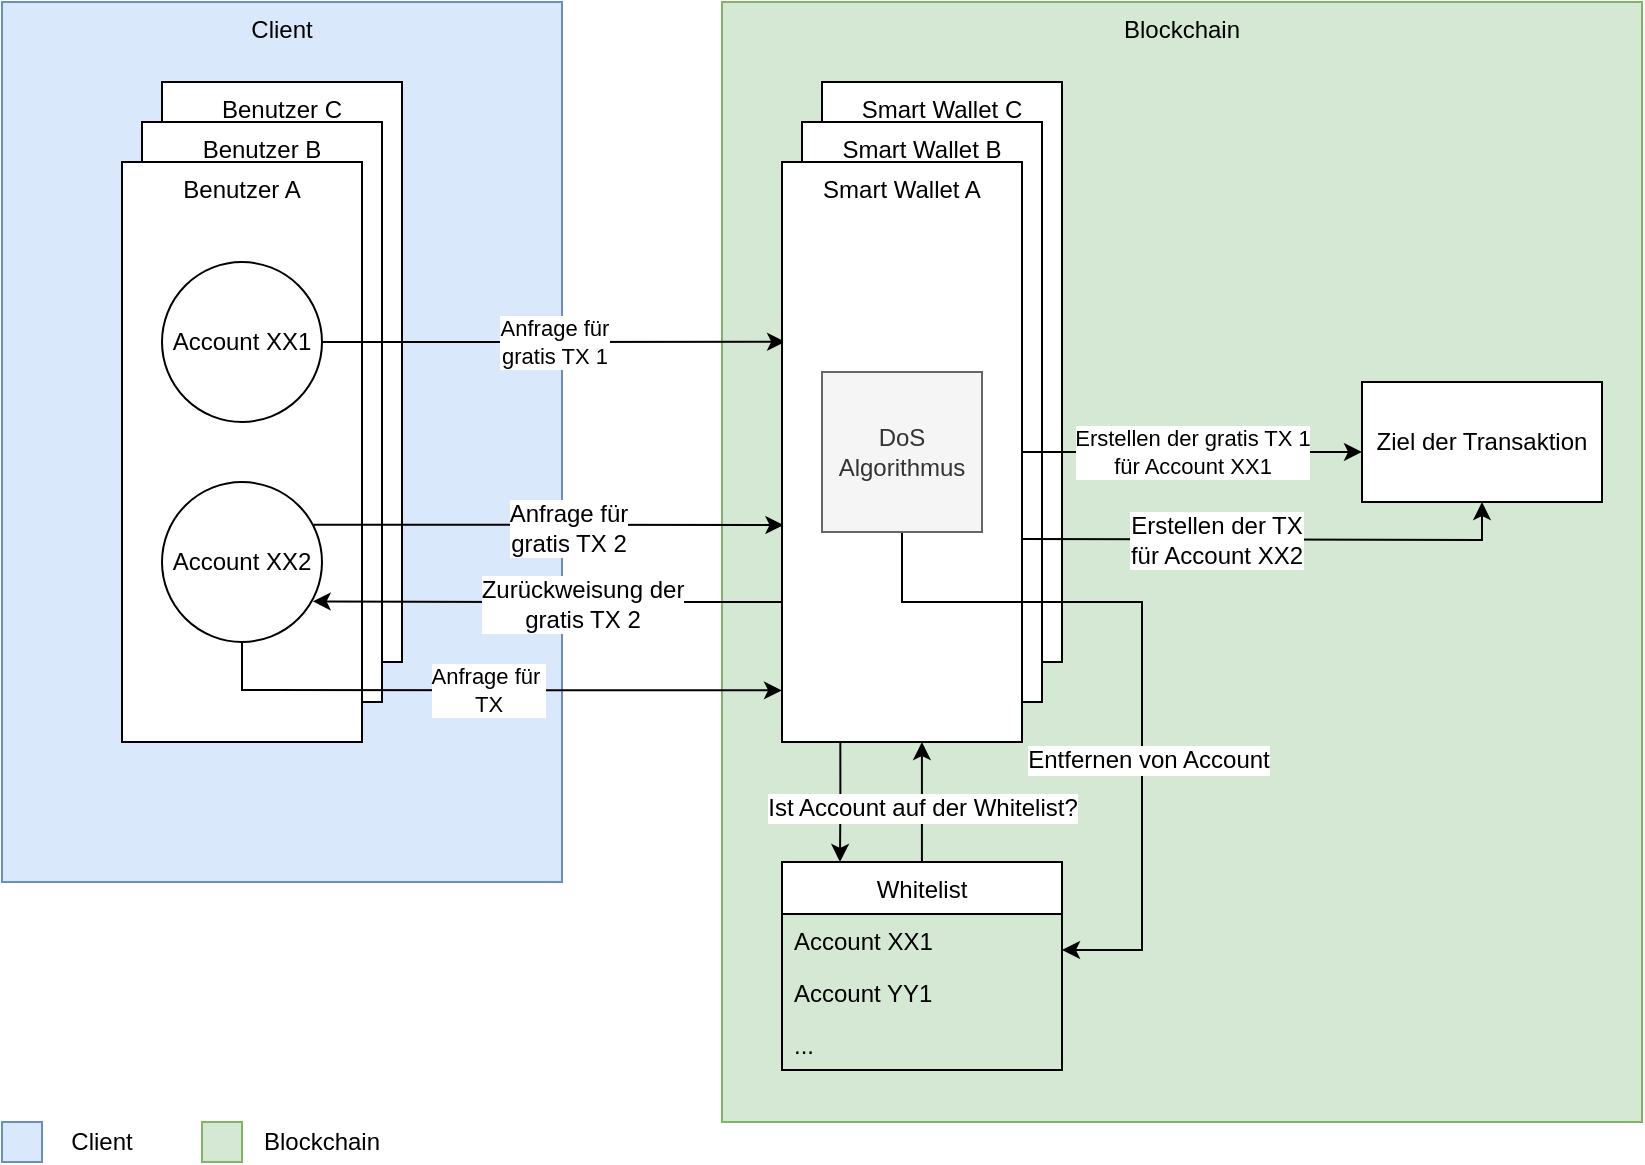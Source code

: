 <mxfile version="12.6.5" type="device"><diagram id="eRlU0-VNYcr6D54AzNCK" name="Page-1"><mxGraphModel dx="1086" dy="966" grid="1" gridSize="10" guides="1" tooltips="1" connect="1" arrows="1" fold="1" page="1" pageScale="1" pageWidth="827" pageHeight="1169" math="0" shadow="0"><root><mxCell id="0"/><mxCell id="1" parent="0"/><mxCell id="sGX3Wt8ce3nd_Lp0EVKf-2" value="Client" style="rounded=0;whiteSpace=wrap;html=1;verticalAlign=top;fillColor=#dae8fc;strokeColor=#6c8ebf;" parent="1" vertex="1"><mxGeometry x="40" y="40" width="280" height="440" as="geometry"/></mxCell><mxCell id="sGX3Wt8ce3nd_Lp0EVKf-8" value="Benutzer C" style="rounded=0;whiteSpace=wrap;html=1;verticalAlign=top;" parent="1" vertex="1"><mxGeometry x="120" y="80" width="120" height="290" as="geometry"/></mxCell><mxCell id="sGX3Wt8ce3nd_Lp0EVKf-3" value="Blockchain" style="rounded=0;whiteSpace=wrap;html=1;fillColor=#d5e8d4;strokeColor=#82b366;verticalAlign=top;" parent="1" vertex="1"><mxGeometry x="400" y="40" width="460" height="560" as="geometry"/></mxCell><mxCell id="sGX3Wt8ce3nd_Lp0EVKf-7" value="Benutzer B" style="rounded=0;whiteSpace=wrap;html=1;verticalAlign=top;" parent="1" vertex="1"><mxGeometry x="110" y="100" width="120" height="290" as="geometry"/></mxCell><mxCell id="sGX3Wt8ce3nd_Lp0EVKf-4" value="Benutzer A" style="rounded=0;whiteSpace=wrap;html=1;verticalAlign=top;" parent="1" vertex="1"><mxGeometry x="100" y="120" width="120" height="290" as="geometry"/></mxCell><mxCell id="sGX3Wt8ce3nd_Lp0EVKf-24" value="Anfrage für&lt;br&gt;gratis TX 1" style="edgeStyle=orthogonalEdgeStyle;rounded=0;orthogonalLoop=1;jettySize=auto;html=1;entryX=0.013;entryY=0.31;entryDx=0;entryDy=0;entryPerimeter=0;" parent="1" source="sGX3Wt8ce3nd_Lp0EVKf-5" target="sGX3Wt8ce3nd_Lp0EVKf-11" edge="1"><mxGeometry relative="1" as="geometry"/></mxCell><mxCell id="sGX3Wt8ce3nd_Lp0EVKf-5" value="Account XX1" style="ellipse;whiteSpace=wrap;html=1;aspect=fixed;" parent="1" vertex="1"><mxGeometry x="120" y="170" width="80" height="80" as="geometry"/></mxCell><mxCell id="sGX3Wt8ce3nd_Lp0EVKf-25" style="edgeStyle=orthogonalEdgeStyle;rounded=0;orthogonalLoop=1;jettySize=auto;html=1;exitX=0.946;exitY=0.267;exitDx=0;exitDy=0;exitPerimeter=0;entryX=0.006;entryY=0.626;entryDx=0;entryDy=0;entryPerimeter=0;" parent="1" source="sGX3Wt8ce3nd_Lp0EVKf-6" target="sGX3Wt8ce3nd_Lp0EVKf-11" edge="1"><mxGeometry relative="1" as="geometry"><Array as="points"/></mxGeometry></mxCell><mxCell id="sGX3Wt8ce3nd_Lp0EVKf-26" value="Anfrage für&lt;br&gt;gratis TX 2" style="text;html=1;align=center;verticalAlign=middle;resizable=0;points=[];labelBackgroundColor=#ffffff;" parent="sGX3Wt8ce3nd_Lp0EVKf-25" vertex="1" connectable="0"><mxGeometry x="0.081" y="-1" relative="1" as="geometry"><mxPoint as="offset"/></mxGeometry></mxCell><mxCell id="sGX3Wt8ce3nd_Lp0EVKf-6" value="Account XX2" style="ellipse;whiteSpace=wrap;html=1;aspect=fixed;" parent="1" vertex="1"><mxGeometry x="120" y="280" width="80" height="80" as="geometry"/></mxCell><mxCell id="sGX3Wt8ce3nd_Lp0EVKf-9" value="Smart Wallet C" style="rounded=0;whiteSpace=wrap;html=1;verticalAlign=top;" parent="1" vertex="1"><mxGeometry x="450" y="80" width="120" height="290" as="geometry"/></mxCell><mxCell id="sGX3Wt8ce3nd_Lp0EVKf-10" value="Smart Wallet B" style="rounded=0;whiteSpace=wrap;html=1;verticalAlign=top;" parent="1" vertex="1"><mxGeometry x="440" y="100" width="120" height="290" as="geometry"/></mxCell><mxCell id="sGX3Wt8ce3nd_Lp0EVKf-19" style="edgeStyle=orthogonalEdgeStyle;rounded=0;orthogonalLoop=1;jettySize=auto;html=1;exitX=0.243;exitY=0.999;exitDx=0;exitDy=0;exitPerimeter=0;" parent="1" source="sGX3Wt8ce3nd_Lp0EVKf-11" edge="1"><mxGeometry relative="1" as="geometry"><mxPoint x="459" y="470" as="targetPoint"/></mxGeometry></mxCell><mxCell id="sGX3Wt8ce3nd_Lp0EVKf-22" value="Erstellen der gratis TX 1&lt;br&gt;für Account XX1" style="edgeStyle=orthogonalEdgeStyle;rounded=0;orthogonalLoop=1;jettySize=auto;html=1;entryX=0;entryY=0.583;entryDx=0;entryDy=0;entryPerimeter=0;" parent="1" source="sGX3Wt8ce3nd_Lp0EVKf-11" target="sGX3Wt8ce3nd_Lp0EVKf-13" edge="1"><mxGeometry relative="1" as="geometry"/></mxCell><mxCell id="sGX3Wt8ce3nd_Lp0EVKf-27" style="edgeStyle=orthogonalEdgeStyle;rounded=0;orthogonalLoop=1;jettySize=auto;html=1;entryX=0.942;entryY=0.746;entryDx=0;entryDy=0;entryPerimeter=0;exitX=0.008;exitY=0.797;exitDx=0;exitDy=0;exitPerimeter=0;" parent="1" source="sGX3Wt8ce3nd_Lp0EVKf-11" target="sGX3Wt8ce3nd_Lp0EVKf-6" edge="1"><mxGeometry relative="1" as="geometry"><Array as="points"><mxPoint x="431" y="340"/><mxPoint x="315" y="340"/></Array></mxGeometry></mxCell><mxCell id="sGX3Wt8ce3nd_Lp0EVKf-28" value="Zurückweisung der &lt;br&gt;gratis TX 2" style="text;html=1;align=center;verticalAlign=middle;resizable=0;points=[];labelBackgroundColor=#ffffff;" parent="sGX3Wt8ce3nd_Lp0EVKf-27" vertex="1" connectable="0"><mxGeometry x="0.102" y="1" relative="1" as="geometry"><mxPoint x="24.06" as="offset"/></mxGeometry></mxCell><mxCell id="sGX3Wt8ce3nd_Lp0EVKf-11" value="Smart Wallet A" style="rounded=0;whiteSpace=wrap;html=1;verticalAlign=top;" parent="1" vertex="1"><mxGeometry x="430" y="120" width="120" height="290" as="geometry"/></mxCell><mxCell id="sGX3Wt8ce3nd_Lp0EVKf-29" style="edgeStyle=orthogonalEdgeStyle;rounded=0;orthogonalLoop=1;jettySize=auto;html=1;" parent="1" source="sGX3Wt8ce3nd_Lp0EVKf-12" target="sGX3Wt8ce3nd_Lp0EVKf-16" edge="1"><mxGeometry relative="1" as="geometry"><Array as="points"><mxPoint x="490" y="340"/><mxPoint x="610" y="340"/><mxPoint x="610" y="514"/></Array></mxGeometry></mxCell><mxCell id="sGX3Wt8ce3nd_Lp0EVKf-30" value="Entfernen von Account" style="text;html=1;align=center;verticalAlign=middle;resizable=0;points=[];labelBackgroundColor=#ffffff;" parent="sGX3Wt8ce3nd_Lp0EVKf-29" vertex="1" connectable="0"><mxGeometry x="0.268" y="3" relative="1" as="geometry"><mxPoint as="offset"/></mxGeometry></mxCell><mxCell id="sGX3Wt8ce3nd_Lp0EVKf-12" value="DoS&lt;br&gt;Algorithmus" style="whiteSpace=wrap;html=1;aspect=fixed;fillColor=#f5f5f5;strokeColor=#666666;fontColor=#333333;" parent="1" vertex="1"><mxGeometry x="450" y="225" width="80" height="80" as="geometry"/></mxCell><mxCell id="sGX3Wt8ce3nd_Lp0EVKf-13" value="Ziel der Transaktion" style="rounded=0;whiteSpace=wrap;html=1;" parent="1" vertex="1"><mxGeometry x="720" y="230" width="120" height="60" as="geometry"/></mxCell><mxCell id="sGX3Wt8ce3nd_Lp0EVKf-20" style="edgeStyle=orthogonalEdgeStyle;rounded=0;orthogonalLoop=1;jettySize=auto;html=1;entryX=0.583;entryY=1;entryDx=0;entryDy=0;entryPerimeter=0;" parent="1" source="sGX3Wt8ce3nd_Lp0EVKf-14" target="sGX3Wt8ce3nd_Lp0EVKf-11" edge="1"><mxGeometry relative="1" as="geometry"/></mxCell><mxCell id="sGX3Wt8ce3nd_Lp0EVKf-21" value="Ist Account auf der Whitelist?" style="text;html=1;align=center;verticalAlign=middle;resizable=0;points=[];labelBackgroundColor=#ffffff;" parent="sGX3Wt8ce3nd_Lp0EVKf-20" vertex="1" connectable="0"><mxGeometry x="-0.096" relative="1" as="geometry"><mxPoint as="offset"/></mxGeometry></mxCell><mxCell id="sGX3Wt8ce3nd_Lp0EVKf-14" value="Whitelist" style="swimlane;fontStyle=0;childLayout=stackLayout;horizontal=1;startSize=26;horizontalStack=0;resizeParent=1;resizeParentMax=0;resizeLast=0;collapsible=1;marginBottom=0;" parent="1" vertex="1"><mxGeometry x="430" y="470" width="140" height="104" as="geometry"/></mxCell><mxCell id="sGX3Wt8ce3nd_Lp0EVKf-16" value="Account XX1" style="text;strokeColor=none;fillColor=none;align=left;verticalAlign=top;spacingLeft=4;spacingRight=4;overflow=hidden;rotatable=0;points=[[0,0.5],[1,0.5]];portConstraint=eastwest;" parent="sGX3Wt8ce3nd_Lp0EVKf-14" vertex="1"><mxGeometry y="26" width="140" height="26" as="geometry"/></mxCell><mxCell id="sGX3Wt8ce3nd_Lp0EVKf-17" value="Account YY1" style="text;strokeColor=none;fillColor=none;align=left;verticalAlign=top;spacingLeft=4;spacingRight=4;overflow=hidden;rotatable=0;points=[[0,0.5],[1,0.5]];portConstraint=eastwest;" parent="sGX3Wt8ce3nd_Lp0EVKf-14" vertex="1"><mxGeometry y="52" width="140" height="26" as="geometry"/></mxCell><mxCell id="sGX3Wt8ce3nd_Lp0EVKf-18" value="..." style="text;strokeColor=none;fillColor=none;align=left;verticalAlign=top;spacingLeft=4;spacingRight=4;overflow=hidden;rotatable=0;points=[[0,0.5],[1,0.5]];portConstraint=eastwest;" parent="sGX3Wt8ce3nd_Lp0EVKf-14" vertex="1"><mxGeometry y="78" width="140" height="26" as="geometry"/></mxCell><mxCell id="sGX3Wt8ce3nd_Lp0EVKf-31" value="Anfrage für&amp;nbsp;&lt;br&gt;TX" style="endArrow=classic;html=1;exitX=0.5;exitY=1;exitDx=0;exitDy=0;entryX=0;entryY=0.911;entryDx=0;entryDy=0;entryPerimeter=0;rounded=0;" parent="1" source="sGX3Wt8ce3nd_Lp0EVKf-6" target="sGX3Wt8ce3nd_Lp0EVKf-11" edge="1"><mxGeometry width="50" height="50" relative="1" as="geometry"><mxPoint x="200" y="610" as="sourcePoint"/><mxPoint x="250" y="560" as="targetPoint"/><Array as="points"><mxPoint x="160" y="384"/></Array></mxGeometry></mxCell><mxCell id="sGX3Wt8ce3nd_Lp0EVKf-32" value="" style="endArrow=classic;html=1;entryX=0.5;entryY=1;entryDx=0;entryDy=0;exitX=1;exitY=0.65;exitDx=0;exitDy=0;exitPerimeter=0;rounded=0;" parent="1" source="sGX3Wt8ce3nd_Lp0EVKf-11" target="sGX3Wt8ce3nd_Lp0EVKf-13" edge="1"><mxGeometry width="50" height="50" relative="1" as="geometry"><mxPoint x="240" y="610" as="sourcePoint"/><mxPoint x="290" y="560" as="targetPoint"/><Array as="points"><mxPoint x="780" y="309"/></Array></mxGeometry></mxCell><mxCell id="sGX3Wt8ce3nd_Lp0EVKf-33" value="Erstellen der TX&lt;br&gt;für Account XX2" style="text;html=1;align=center;verticalAlign=middle;resizable=0;points=[];labelBackgroundColor=#ffffff;" parent="sGX3Wt8ce3nd_Lp0EVKf-32" vertex="1" connectable="0"><mxGeometry x="-0.219" relative="1" as="geometry"><mxPoint as="offset"/></mxGeometry></mxCell><mxCell id="C2OZjgiL5WXqbt1CPGC7-1" value="" style="rounded=0;whiteSpace=wrap;html=1;fillColor=#dae8fc;strokeColor=#6c8ebf;" vertex="1" parent="1"><mxGeometry x="40" y="600" width="20" height="20" as="geometry"/></mxCell><mxCell id="C2OZjgiL5WXqbt1CPGC7-2" value="Client" style="text;html=1;strokeColor=none;fillColor=none;align=center;verticalAlign=middle;whiteSpace=wrap;rounded=0;" vertex="1" parent="1"><mxGeometry x="70" y="600" width="40" height="20" as="geometry"/></mxCell><mxCell id="C2OZjgiL5WXqbt1CPGC7-3" value="" style="rounded=0;whiteSpace=wrap;html=1;fillColor=#d5e8d4;strokeColor=#82b366;" vertex="1" parent="1"><mxGeometry x="140" y="600" width="20" height="20" as="geometry"/></mxCell><mxCell id="C2OZjgiL5WXqbt1CPGC7-4" value="Blockchain" style="text;html=1;align=center;verticalAlign=middle;whiteSpace=wrap;rounded=0;" vertex="1" parent="1"><mxGeometry x="180" y="600" width="40" height="20" as="geometry"/></mxCell></root></mxGraphModel></diagram></mxfile>